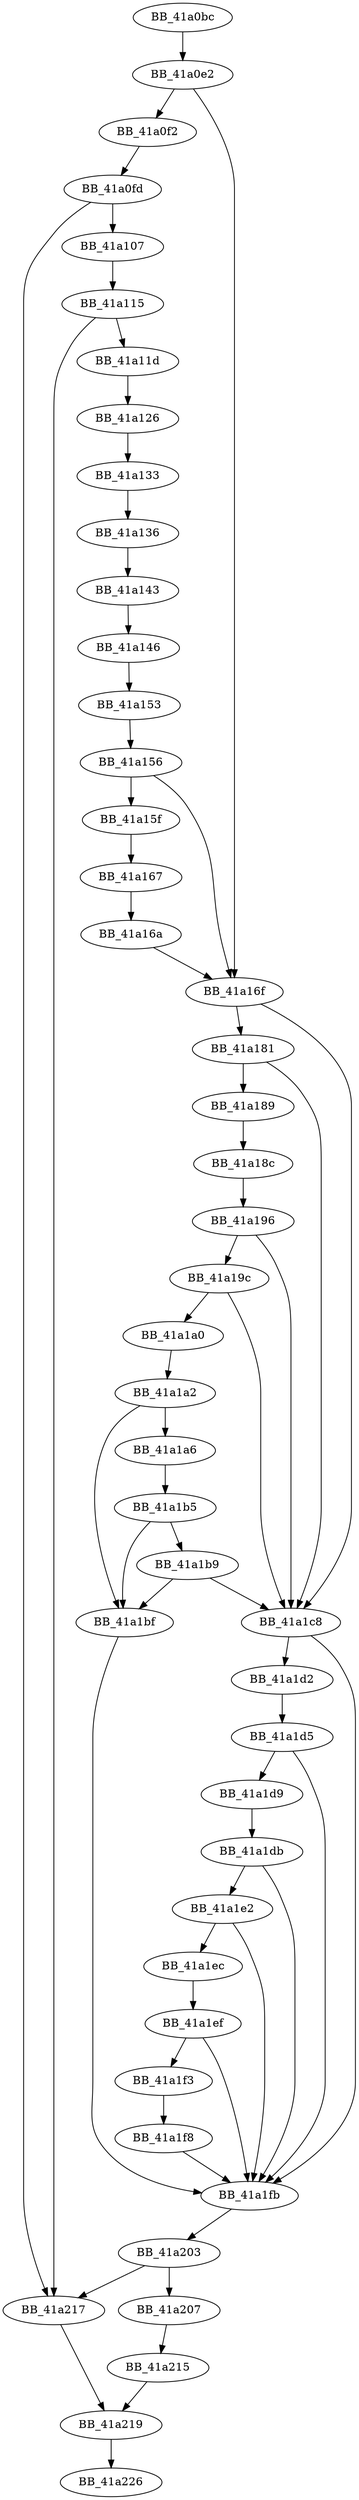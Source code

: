 DiGraph sub_41A0BC{
BB_41a0bc->BB_41a0e2
BB_41a0e2->BB_41a0f2
BB_41a0e2->BB_41a16f
BB_41a0f2->BB_41a0fd
BB_41a0fd->BB_41a107
BB_41a0fd->BB_41a217
BB_41a107->BB_41a115
BB_41a115->BB_41a11d
BB_41a115->BB_41a217
BB_41a11d->BB_41a126
BB_41a126->BB_41a133
BB_41a133->BB_41a136
BB_41a136->BB_41a143
BB_41a143->BB_41a146
BB_41a146->BB_41a153
BB_41a153->BB_41a156
BB_41a156->BB_41a15f
BB_41a156->BB_41a16f
BB_41a15f->BB_41a167
BB_41a167->BB_41a16a
BB_41a16a->BB_41a16f
BB_41a16f->BB_41a181
BB_41a16f->BB_41a1c8
BB_41a181->BB_41a189
BB_41a181->BB_41a1c8
BB_41a189->BB_41a18c
BB_41a18c->BB_41a196
BB_41a196->BB_41a19c
BB_41a196->BB_41a1c8
BB_41a19c->BB_41a1a0
BB_41a19c->BB_41a1c8
BB_41a1a0->BB_41a1a2
BB_41a1a2->BB_41a1a6
BB_41a1a2->BB_41a1bf
BB_41a1a6->BB_41a1b5
BB_41a1b5->BB_41a1b9
BB_41a1b5->BB_41a1bf
BB_41a1b9->BB_41a1bf
BB_41a1b9->BB_41a1c8
BB_41a1bf->BB_41a1fb
BB_41a1c8->BB_41a1d2
BB_41a1c8->BB_41a1fb
BB_41a1d2->BB_41a1d5
BB_41a1d5->BB_41a1d9
BB_41a1d5->BB_41a1fb
BB_41a1d9->BB_41a1db
BB_41a1db->BB_41a1e2
BB_41a1db->BB_41a1fb
BB_41a1e2->BB_41a1ec
BB_41a1e2->BB_41a1fb
BB_41a1ec->BB_41a1ef
BB_41a1ef->BB_41a1f3
BB_41a1ef->BB_41a1fb
BB_41a1f3->BB_41a1f8
BB_41a1f8->BB_41a1fb
BB_41a1fb->BB_41a203
BB_41a203->BB_41a207
BB_41a203->BB_41a217
BB_41a207->BB_41a215
BB_41a215->BB_41a219
BB_41a217->BB_41a219
BB_41a219->BB_41a226
}
